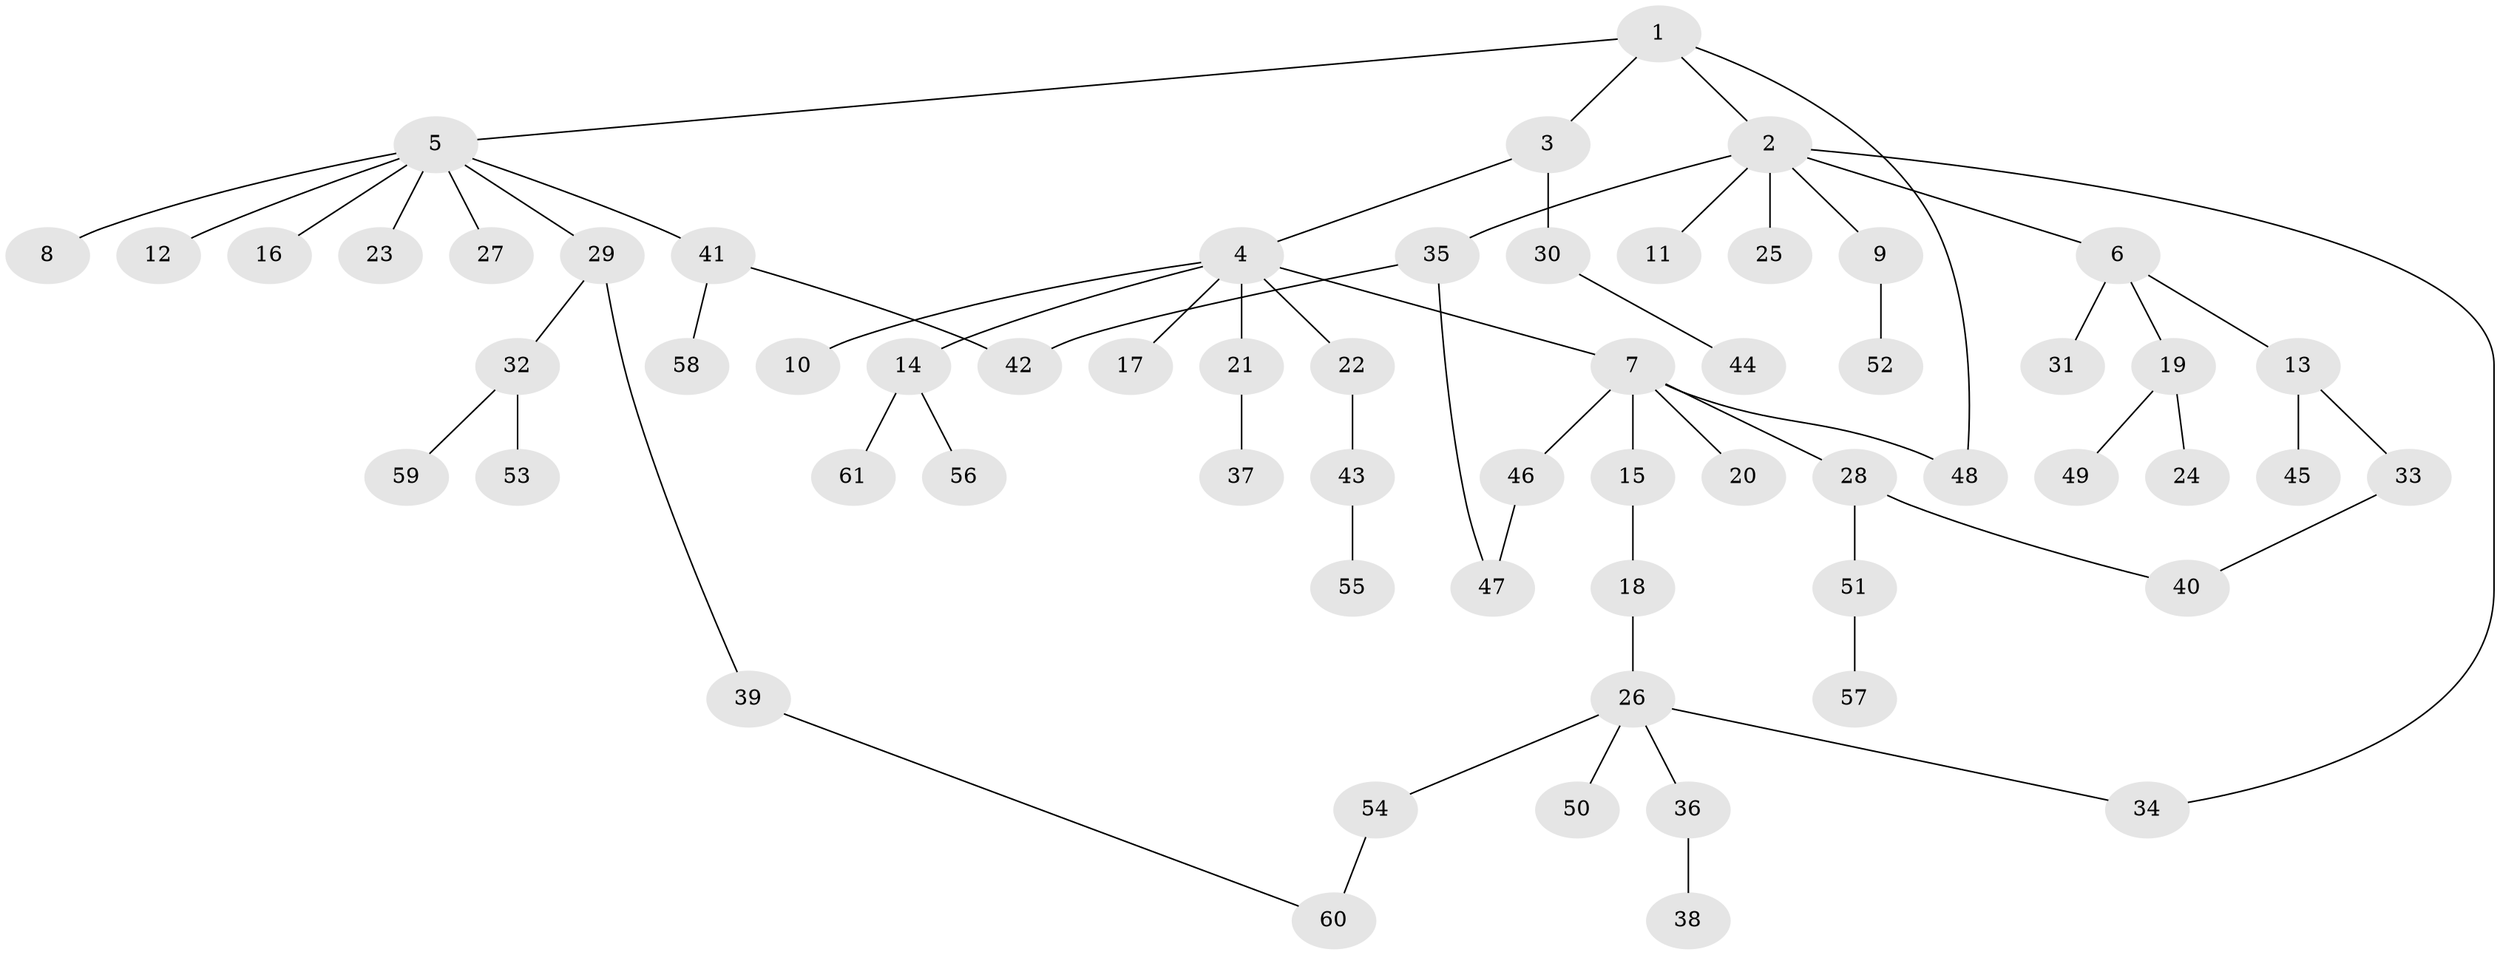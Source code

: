 // Generated by graph-tools (version 1.1) at 2025/34/03/09/25 02:34:20]
// undirected, 61 vertices, 66 edges
graph export_dot {
graph [start="1"]
  node [color=gray90,style=filled];
  1;
  2;
  3;
  4;
  5;
  6;
  7;
  8;
  9;
  10;
  11;
  12;
  13;
  14;
  15;
  16;
  17;
  18;
  19;
  20;
  21;
  22;
  23;
  24;
  25;
  26;
  27;
  28;
  29;
  30;
  31;
  32;
  33;
  34;
  35;
  36;
  37;
  38;
  39;
  40;
  41;
  42;
  43;
  44;
  45;
  46;
  47;
  48;
  49;
  50;
  51;
  52;
  53;
  54;
  55;
  56;
  57;
  58;
  59;
  60;
  61;
  1 -- 2;
  1 -- 3;
  1 -- 5;
  1 -- 48;
  2 -- 6;
  2 -- 9;
  2 -- 11;
  2 -- 25;
  2 -- 35;
  2 -- 34;
  3 -- 4;
  3 -- 30;
  4 -- 7;
  4 -- 10;
  4 -- 14;
  4 -- 17;
  4 -- 21;
  4 -- 22;
  5 -- 8;
  5 -- 12;
  5 -- 16;
  5 -- 23;
  5 -- 27;
  5 -- 29;
  5 -- 41;
  6 -- 13;
  6 -- 19;
  6 -- 31;
  7 -- 15;
  7 -- 20;
  7 -- 28;
  7 -- 46;
  7 -- 48;
  9 -- 52;
  13 -- 33;
  13 -- 45;
  14 -- 56;
  14 -- 61;
  15 -- 18;
  18 -- 26;
  19 -- 24;
  19 -- 49;
  21 -- 37;
  22 -- 43;
  26 -- 34;
  26 -- 36;
  26 -- 50;
  26 -- 54;
  28 -- 51;
  28 -- 40;
  29 -- 32;
  29 -- 39;
  30 -- 44;
  32 -- 53;
  32 -- 59;
  33 -- 40;
  35 -- 42;
  35 -- 47;
  36 -- 38;
  39 -- 60;
  41 -- 58;
  41 -- 42;
  43 -- 55;
  46 -- 47;
  51 -- 57;
  54 -- 60;
}
